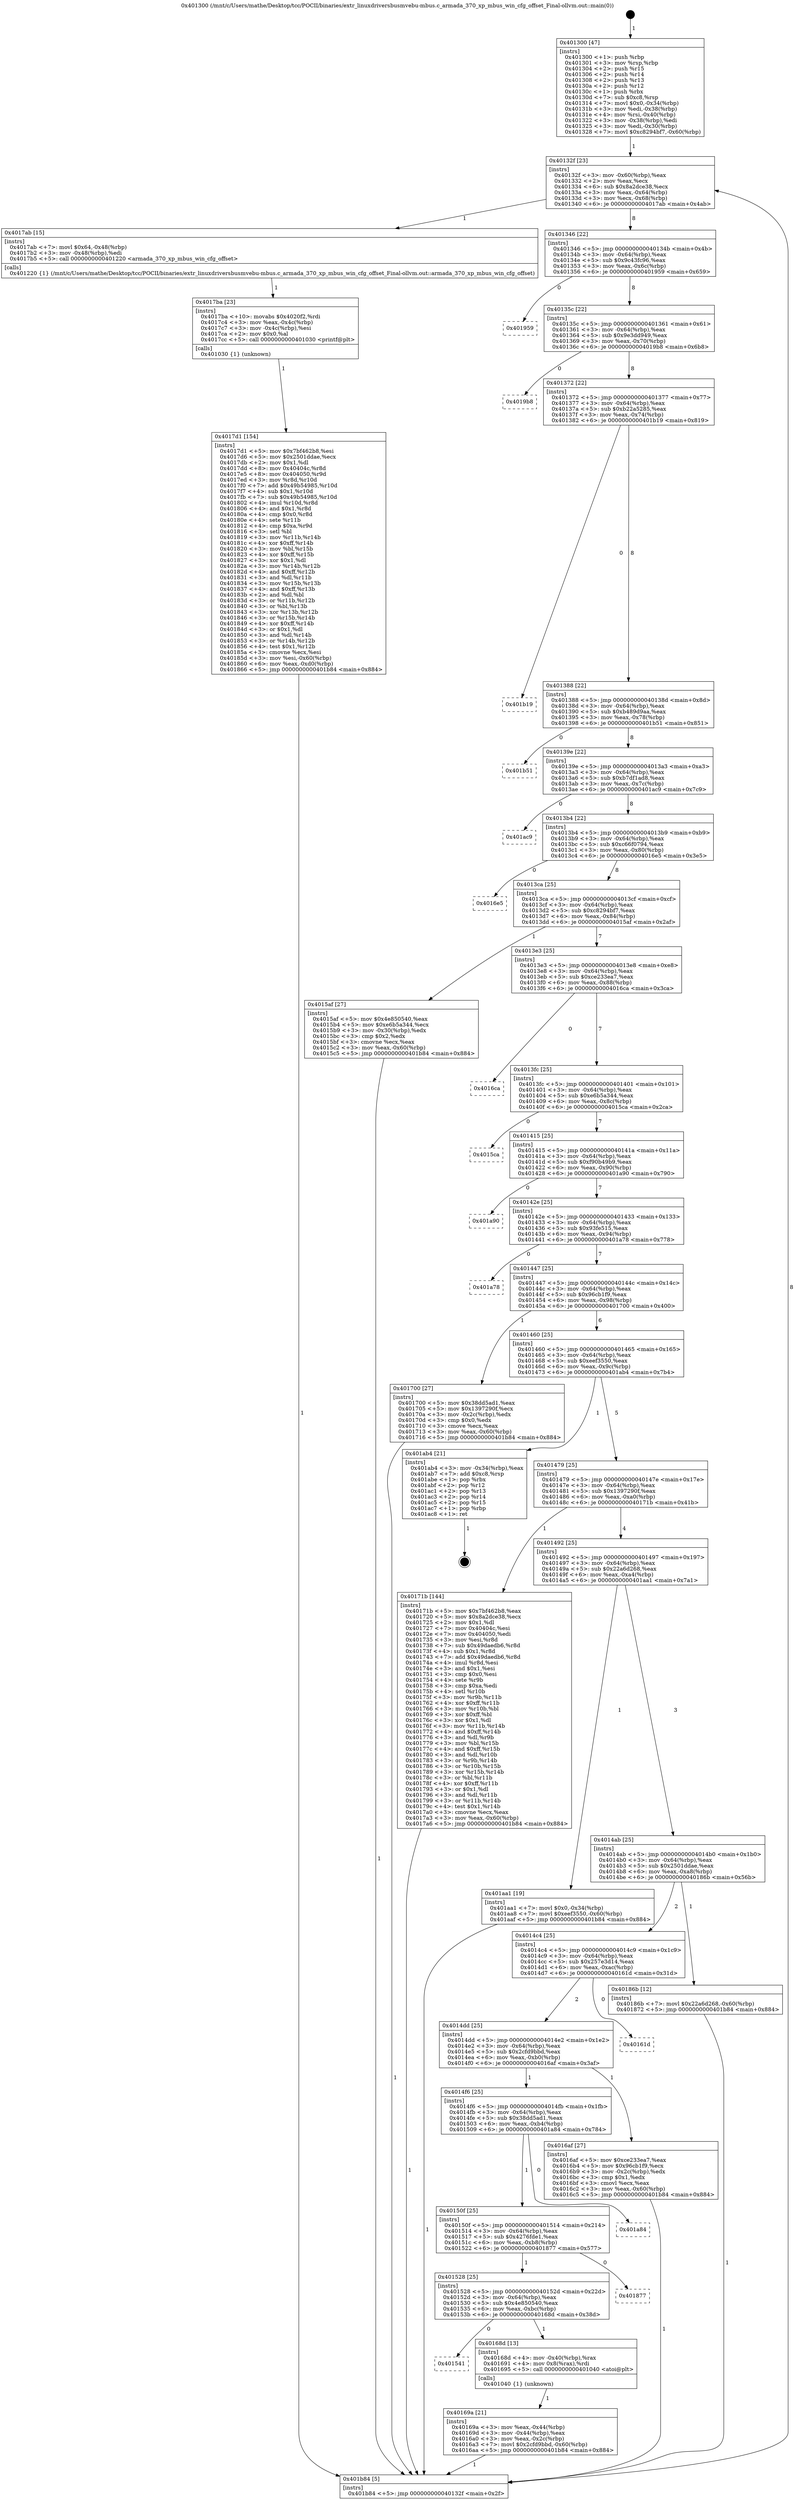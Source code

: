 digraph "0x401300" {
  label = "0x401300 (/mnt/c/Users/mathe/Desktop/tcc/POCII/binaries/extr_linuxdriversbusmvebu-mbus.c_armada_370_xp_mbus_win_cfg_offset_Final-ollvm.out::main(0))"
  labelloc = "t"
  node[shape=record]

  Entry [label="",width=0.3,height=0.3,shape=circle,fillcolor=black,style=filled]
  "0x40132f" [label="{
     0x40132f [23]\l
     | [instrs]\l
     &nbsp;&nbsp;0x40132f \<+3\>: mov -0x60(%rbp),%eax\l
     &nbsp;&nbsp;0x401332 \<+2\>: mov %eax,%ecx\l
     &nbsp;&nbsp;0x401334 \<+6\>: sub $0x8a2dce38,%ecx\l
     &nbsp;&nbsp;0x40133a \<+3\>: mov %eax,-0x64(%rbp)\l
     &nbsp;&nbsp;0x40133d \<+3\>: mov %ecx,-0x68(%rbp)\l
     &nbsp;&nbsp;0x401340 \<+6\>: je 00000000004017ab \<main+0x4ab\>\l
  }"]
  "0x4017ab" [label="{
     0x4017ab [15]\l
     | [instrs]\l
     &nbsp;&nbsp;0x4017ab \<+7\>: movl $0x64,-0x48(%rbp)\l
     &nbsp;&nbsp;0x4017b2 \<+3\>: mov -0x48(%rbp),%edi\l
     &nbsp;&nbsp;0x4017b5 \<+5\>: call 0000000000401220 \<armada_370_xp_mbus_win_cfg_offset\>\l
     | [calls]\l
     &nbsp;&nbsp;0x401220 \{1\} (/mnt/c/Users/mathe/Desktop/tcc/POCII/binaries/extr_linuxdriversbusmvebu-mbus.c_armada_370_xp_mbus_win_cfg_offset_Final-ollvm.out::armada_370_xp_mbus_win_cfg_offset)\l
  }"]
  "0x401346" [label="{
     0x401346 [22]\l
     | [instrs]\l
     &nbsp;&nbsp;0x401346 \<+5\>: jmp 000000000040134b \<main+0x4b\>\l
     &nbsp;&nbsp;0x40134b \<+3\>: mov -0x64(%rbp),%eax\l
     &nbsp;&nbsp;0x40134e \<+5\>: sub $0x9c43fc96,%eax\l
     &nbsp;&nbsp;0x401353 \<+3\>: mov %eax,-0x6c(%rbp)\l
     &nbsp;&nbsp;0x401356 \<+6\>: je 0000000000401959 \<main+0x659\>\l
  }"]
  Exit [label="",width=0.3,height=0.3,shape=circle,fillcolor=black,style=filled,peripheries=2]
  "0x401959" [label="{
     0x401959\l
  }", style=dashed]
  "0x40135c" [label="{
     0x40135c [22]\l
     | [instrs]\l
     &nbsp;&nbsp;0x40135c \<+5\>: jmp 0000000000401361 \<main+0x61\>\l
     &nbsp;&nbsp;0x401361 \<+3\>: mov -0x64(%rbp),%eax\l
     &nbsp;&nbsp;0x401364 \<+5\>: sub $0x9e3dd949,%eax\l
     &nbsp;&nbsp;0x401369 \<+3\>: mov %eax,-0x70(%rbp)\l
     &nbsp;&nbsp;0x40136c \<+6\>: je 00000000004019b8 \<main+0x6b8\>\l
  }"]
  "0x4017d1" [label="{
     0x4017d1 [154]\l
     | [instrs]\l
     &nbsp;&nbsp;0x4017d1 \<+5\>: mov $0x7bf462b8,%esi\l
     &nbsp;&nbsp;0x4017d6 \<+5\>: mov $0x2501ddae,%ecx\l
     &nbsp;&nbsp;0x4017db \<+2\>: mov $0x1,%dl\l
     &nbsp;&nbsp;0x4017dd \<+8\>: mov 0x40404c,%r8d\l
     &nbsp;&nbsp;0x4017e5 \<+8\>: mov 0x404050,%r9d\l
     &nbsp;&nbsp;0x4017ed \<+3\>: mov %r8d,%r10d\l
     &nbsp;&nbsp;0x4017f0 \<+7\>: add $0x49b54985,%r10d\l
     &nbsp;&nbsp;0x4017f7 \<+4\>: sub $0x1,%r10d\l
     &nbsp;&nbsp;0x4017fb \<+7\>: sub $0x49b54985,%r10d\l
     &nbsp;&nbsp;0x401802 \<+4\>: imul %r10d,%r8d\l
     &nbsp;&nbsp;0x401806 \<+4\>: and $0x1,%r8d\l
     &nbsp;&nbsp;0x40180a \<+4\>: cmp $0x0,%r8d\l
     &nbsp;&nbsp;0x40180e \<+4\>: sete %r11b\l
     &nbsp;&nbsp;0x401812 \<+4\>: cmp $0xa,%r9d\l
     &nbsp;&nbsp;0x401816 \<+3\>: setl %bl\l
     &nbsp;&nbsp;0x401819 \<+3\>: mov %r11b,%r14b\l
     &nbsp;&nbsp;0x40181c \<+4\>: xor $0xff,%r14b\l
     &nbsp;&nbsp;0x401820 \<+3\>: mov %bl,%r15b\l
     &nbsp;&nbsp;0x401823 \<+4\>: xor $0xff,%r15b\l
     &nbsp;&nbsp;0x401827 \<+3\>: xor $0x1,%dl\l
     &nbsp;&nbsp;0x40182a \<+3\>: mov %r14b,%r12b\l
     &nbsp;&nbsp;0x40182d \<+4\>: and $0xff,%r12b\l
     &nbsp;&nbsp;0x401831 \<+3\>: and %dl,%r11b\l
     &nbsp;&nbsp;0x401834 \<+3\>: mov %r15b,%r13b\l
     &nbsp;&nbsp;0x401837 \<+4\>: and $0xff,%r13b\l
     &nbsp;&nbsp;0x40183b \<+2\>: and %dl,%bl\l
     &nbsp;&nbsp;0x40183d \<+3\>: or %r11b,%r12b\l
     &nbsp;&nbsp;0x401840 \<+3\>: or %bl,%r13b\l
     &nbsp;&nbsp;0x401843 \<+3\>: xor %r13b,%r12b\l
     &nbsp;&nbsp;0x401846 \<+3\>: or %r15b,%r14b\l
     &nbsp;&nbsp;0x401849 \<+4\>: xor $0xff,%r14b\l
     &nbsp;&nbsp;0x40184d \<+3\>: or $0x1,%dl\l
     &nbsp;&nbsp;0x401850 \<+3\>: and %dl,%r14b\l
     &nbsp;&nbsp;0x401853 \<+3\>: or %r14b,%r12b\l
     &nbsp;&nbsp;0x401856 \<+4\>: test $0x1,%r12b\l
     &nbsp;&nbsp;0x40185a \<+3\>: cmovne %ecx,%esi\l
     &nbsp;&nbsp;0x40185d \<+3\>: mov %esi,-0x60(%rbp)\l
     &nbsp;&nbsp;0x401860 \<+6\>: mov %eax,-0xd0(%rbp)\l
     &nbsp;&nbsp;0x401866 \<+5\>: jmp 0000000000401b84 \<main+0x884\>\l
  }"]
  "0x4019b8" [label="{
     0x4019b8\l
  }", style=dashed]
  "0x401372" [label="{
     0x401372 [22]\l
     | [instrs]\l
     &nbsp;&nbsp;0x401372 \<+5\>: jmp 0000000000401377 \<main+0x77\>\l
     &nbsp;&nbsp;0x401377 \<+3\>: mov -0x64(%rbp),%eax\l
     &nbsp;&nbsp;0x40137a \<+5\>: sub $0xb22a5285,%eax\l
     &nbsp;&nbsp;0x40137f \<+3\>: mov %eax,-0x74(%rbp)\l
     &nbsp;&nbsp;0x401382 \<+6\>: je 0000000000401b19 \<main+0x819\>\l
  }"]
  "0x4017ba" [label="{
     0x4017ba [23]\l
     | [instrs]\l
     &nbsp;&nbsp;0x4017ba \<+10\>: movabs $0x4020f2,%rdi\l
     &nbsp;&nbsp;0x4017c4 \<+3\>: mov %eax,-0x4c(%rbp)\l
     &nbsp;&nbsp;0x4017c7 \<+3\>: mov -0x4c(%rbp),%esi\l
     &nbsp;&nbsp;0x4017ca \<+2\>: mov $0x0,%al\l
     &nbsp;&nbsp;0x4017cc \<+5\>: call 0000000000401030 \<printf@plt\>\l
     | [calls]\l
     &nbsp;&nbsp;0x401030 \{1\} (unknown)\l
  }"]
  "0x401b19" [label="{
     0x401b19\l
  }", style=dashed]
  "0x401388" [label="{
     0x401388 [22]\l
     | [instrs]\l
     &nbsp;&nbsp;0x401388 \<+5\>: jmp 000000000040138d \<main+0x8d\>\l
     &nbsp;&nbsp;0x40138d \<+3\>: mov -0x64(%rbp),%eax\l
     &nbsp;&nbsp;0x401390 \<+5\>: sub $0xb489d9aa,%eax\l
     &nbsp;&nbsp;0x401395 \<+3\>: mov %eax,-0x78(%rbp)\l
     &nbsp;&nbsp;0x401398 \<+6\>: je 0000000000401b51 \<main+0x851\>\l
  }"]
  "0x40169a" [label="{
     0x40169a [21]\l
     | [instrs]\l
     &nbsp;&nbsp;0x40169a \<+3\>: mov %eax,-0x44(%rbp)\l
     &nbsp;&nbsp;0x40169d \<+3\>: mov -0x44(%rbp),%eax\l
     &nbsp;&nbsp;0x4016a0 \<+3\>: mov %eax,-0x2c(%rbp)\l
     &nbsp;&nbsp;0x4016a3 \<+7\>: movl $0x2cfd9bbd,-0x60(%rbp)\l
     &nbsp;&nbsp;0x4016aa \<+5\>: jmp 0000000000401b84 \<main+0x884\>\l
  }"]
  "0x401b51" [label="{
     0x401b51\l
  }", style=dashed]
  "0x40139e" [label="{
     0x40139e [22]\l
     | [instrs]\l
     &nbsp;&nbsp;0x40139e \<+5\>: jmp 00000000004013a3 \<main+0xa3\>\l
     &nbsp;&nbsp;0x4013a3 \<+3\>: mov -0x64(%rbp),%eax\l
     &nbsp;&nbsp;0x4013a6 \<+5\>: sub $0xb7df1ad8,%eax\l
     &nbsp;&nbsp;0x4013ab \<+3\>: mov %eax,-0x7c(%rbp)\l
     &nbsp;&nbsp;0x4013ae \<+6\>: je 0000000000401ac9 \<main+0x7c9\>\l
  }"]
  "0x401541" [label="{
     0x401541\l
  }", style=dashed]
  "0x401ac9" [label="{
     0x401ac9\l
  }", style=dashed]
  "0x4013b4" [label="{
     0x4013b4 [22]\l
     | [instrs]\l
     &nbsp;&nbsp;0x4013b4 \<+5\>: jmp 00000000004013b9 \<main+0xb9\>\l
     &nbsp;&nbsp;0x4013b9 \<+3\>: mov -0x64(%rbp),%eax\l
     &nbsp;&nbsp;0x4013bc \<+5\>: sub $0xc66f0794,%eax\l
     &nbsp;&nbsp;0x4013c1 \<+3\>: mov %eax,-0x80(%rbp)\l
     &nbsp;&nbsp;0x4013c4 \<+6\>: je 00000000004016e5 \<main+0x3e5\>\l
  }"]
  "0x40168d" [label="{
     0x40168d [13]\l
     | [instrs]\l
     &nbsp;&nbsp;0x40168d \<+4\>: mov -0x40(%rbp),%rax\l
     &nbsp;&nbsp;0x401691 \<+4\>: mov 0x8(%rax),%rdi\l
     &nbsp;&nbsp;0x401695 \<+5\>: call 0000000000401040 \<atoi@plt\>\l
     | [calls]\l
     &nbsp;&nbsp;0x401040 \{1\} (unknown)\l
  }"]
  "0x4016e5" [label="{
     0x4016e5\l
  }", style=dashed]
  "0x4013ca" [label="{
     0x4013ca [25]\l
     | [instrs]\l
     &nbsp;&nbsp;0x4013ca \<+5\>: jmp 00000000004013cf \<main+0xcf\>\l
     &nbsp;&nbsp;0x4013cf \<+3\>: mov -0x64(%rbp),%eax\l
     &nbsp;&nbsp;0x4013d2 \<+5\>: sub $0xc8294bf7,%eax\l
     &nbsp;&nbsp;0x4013d7 \<+6\>: mov %eax,-0x84(%rbp)\l
     &nbsp;&nbsp;0x4013dd \<+6\>: je 00000000004015af \<main+0x2af\>\l
  }"]
  "0x401528" [label="{
     0x401528 [25]\l
     | [instrs]\l
     &nbsp;&nbsp;0x401528 \<+5\>: jmp 000000000040152d \<main+0x22d\>\l
     &nbsp;&nbsp;0x40152d \<+3\>: mov -0x64(%rbp),%eax\l
     &nbsp;&nbsp;0x401530 \<+5\>: sub $0x4e850540,%eax\l
     &nbsp;&nbsp;0x401535 \<+6\>: mov %eax,-0xbc(%rbp)\l
     &nbsp;&nbsp;0x40153b \<+6\>: je 000000000040168d \<main+0x38d\>\l
  }"]
  "0x4015af" [label="{
     0x4015af [27]\l
     | [instrs]\l
     &nbsp;&nbsp;0x4015af \<+5\>: mov $0x4e850540,%eax\l
     &nbsp;&nbsp;0x4015b4 \<+5\>: mov $0xe6b5a344,%ecx\l
     &nbsp;&nbsp;0x4015b9 \<+3\>: mov -0x30(%rbp),%edx\l
     &nbsp;&nbsp;0x4015bc \<+3\>: cmp $0x2,%edx\l
     &nbsp;&nbsp;0x4015bf \<+3\>: cmovne %ecx,%eax\l
     &nbsp;&nbsp;0x4015c2 \<+3\>: mov %eax,-0x60(%rbp)\l
     &nbsp;&nbsp;0x4015c5 \<+5\>: jmp 0000000000401b84 \<main+0x884\>\l
  }"]
  "0x4013e3" [label="{
     0x4013e3 [25]\l
     | [instrs]\l
     &nbsp;&nbsp;0x4013e3 \<+5\>: jmp 00000000004013e8 \<main+0xe8\>\l
     &nbsp;&nbsp;0x4013e8 \<+3\>: mov -0x64(%rbp),%eax\l
     &nbsp;&nbsp;0x4013eb \<+5\>: sub $0xce233ea7,%eax\l
     &nbsp;&nbsp;0x4013f0 \<+6\>: mov %eax,-0x88(%rbp)\l
     &nbsp;&nbsp;0x4013f6 \<+6\>: je 00000000004016ca \<main+0x3ca\>\l
  }"]
  "0x401b84" [label="{
     0x401b84 [5]\l
     | [instrs]\l
     &nbsp;&nbsp;0x401b84 \<+5\>: jmp 000000000040132f \<main+0x2f\>\l
  }"]
  "0x401300" [label="{
     0x401300 [47]\l
     | [instrs]\l
     &nbsp;&nbsp;0x401300 \<+1\>: push %rbp\l
     &nbsp;&nbsp;0x401301 \<+3\>: mov %rsp,%rbp\l
     &nbsp;&nbsp;0x401304 \<+2\>: push %r15\l
     &nbsp;&nbsp;0x401306 \<+2\>: push %r14\l
     &nbsp;&nbsp;0x401308 \<+2\>: push %r13\l
     &nbsp;&nbsp;0x40130a \<+2\>: push %r12\l
     &nbsp;&nbsp;0x40130c \<+1\>: push %rbx\l
     &nbsp;&nbsp;0x40130d \<+7\>: sub $0xc8,%rsp\l
     &nbsp;&nbsp;0x401314 \<+7\>: movl $0x0,-0x34(%rbp)\l
     &nbsp;&nbsp;0x40131b \<+3\>: mov %edi,-0x38(%rbp)\l
     &nbsp;&nbsp;0x40131e \<+4\>: mov %rsi,-0x40(%rbp)\l
     &nbsp;&nbsp;0x401322 \<+3\>: mov -0x38(%rbp),%edi\l
     &nbsp;&nbsp;0x401325 \<+3\>: mov %edi,-0x30(%rbp)\l
     &nbsp;&nbsp;0x401328 \<+7\>: movl $0xc8294bf7,-0x60(%rbp)\l
  }"]
  "0x401877" [label="{
     0x401877\l
  }", style=dashed]
  "0x4016ca" [label="{
     0x4016ca\l
  }", style=dashed]
  "0x4013fc" [label="{
     0x4013fc [25]\l
     | [instrs]\l
     &nbsp;&nbsp;0x4013fc \<+5\>: jmp 0000000000401401 \<main+0x101\>\l
     &nbsp;&nbsp;0x401401 \<+3\>: mov -0x64(%rbp),%eax\l
     &nbsp;&nbsp;0x401404 \<+5\>: sub $0xe6b5a344,%eax\l
     &nbsp;&nbsp;0x401409 \<+6\>: mov %eax,-0x8c(%rbp)\l
     &nbsp;&nbsp;0x40140f \<+6\>: je 00000000004015ca \<main+0x2ca\>\l
  }"]
  "0x40150f" [label="{
     0x40150f [25]\l
     | [instrs]\l
     &nbsp;&nbsp;0x40150f \<+5\>: jmp 0000000000401514 \<main+0x214\>\l
     &nbsp;&nbsp;0x401514 \<+3\>: mov -0x64(%rbp),%eax\l
     &nbsp;&nbsp;0x401517 \<+5\>: sub $0x4276fde1,%eax\l
     &nbsp;&nbsp;0x40151c \<+6\>: mov %eax,-0xb8(%rbp)\l
     &nbsp;&nbsp;0x401522 \<+6\>: je 0000000000401877 \<main+0x577\>\l
  }"]
  "0x4015ca" [label="{
     0x4015ca\l
  }", style=dashed]
  "0x401415" [label="{
     0x401415 [25]\l
     | [instrs]\l
     &nbsp;&nbsp;0x401415 \<+5\>: jmp 000000000040141a \<main+0x11a\>\l
     &nbsp;&nbsp;0x40141a \<+3\>: mov -0x64(%rbp),%eax\l
     &nbsp;&nbsp;0x40141d \<+5\>: sub $0xf90b49b9,%eax\l
     &nbsp;&nbsp;0x401422 \<+6\>: mov %eax,-0x90(%rbp)\l
     &nbsp;&nbsp;0x401428 \<+6\>: je 0000000000401a90 \<main+0x790\>\l
  }"]
  "0x401a84" [label="{
     0x401a84\l
  }", style=dashed]
  "0x401a90" [label="{
     0x401a90\l
  }", style=dashed]
  "0x40142e" [label="{
     0x40142e [25]\l
     | [instrs]\l
     &nbsp;&nbsp;0x40142e \<+5\>: jmp 0000000000401433 \<main+0x133\>\l
     &nbsp;&nbsp;0x401433 \<+3\>: mov -0x64(%rbp),%eax\l
     &nbsp;&nbsp;0x401436 \<+5\>: sub $0x93fe515,%eax\l
     &nbsp;&nbsp;0x40143b \<+6\>: mov %eax,-0x94(%rbp)\l
     &nbsp;&nbsp;0x401441 \<+6\>: je 0000000000401a78 \<main+0x778\>\l
  }"]
  "0x4014f6" [label="{
     0x4014f6 [25]\l
     | [instrs]\l
     &nbsp;&nbsp;0x4014f6 \<+5\>: jmp 00000000004014fb \<main+0x1fb\>\l
     &nbsp;&nbsp;0x4014fb \<+3\>: mov -0x64(%rbp),%eax\l
     &nbsp;&nbsp;0x4014fe \<+5\>: sub $0x38dd5ad1,%eax\l
     &nbsp;&nbsp;0x401503 \<+6\>: mov %eax,-0xb4(%rbp)\l
     &nbsp;&nbsp;0x401509 \<+6\>: je 0000000000401a84 \<main+0x784\>\l
  }"]
  "0x401a78" [label="{
     0x401a78\l
  }", style=dashed]
  "0x401447" [label="{
     0x401447 [25]\l
     | [instrs]\l
     &nbsp;&nbsp;0x401447 \<+5\>: jmp 000000000040144c \<main+0x14c\>\l
     &nbsp;&nbsp;0x40144c \<+3\>: mov -0x64(%rbp),%eax\l
     &nbsp;&nbsp;0x40144f \<+5\>: sub $0x96cb1f9,%eax\l
     &nbsp;&nbsp;0x401454 \<+6\>: mov %eax,-0x98(%rbp)\l
     &nbsp;&nbsp;0x40145a \<+6\>: je 0000000000401700 \<main+0x400\>\l
  }"]
  "0x4016af" [label="{
     0x4016af [27]\l
     | [instrs]\l
     &nbsp;&nbsp;0x4016af \<+5\>: mov $0xce233ea7,%eax\l
     &nbsp;&nbsp;0x4016b4 \<+5\>: mov $0x96cb1f9,%ecx\l
     &nbsp;&nbsp;0x4016b9 \<+3\>: mov -0x2c(%rbp),%edx\l
     &nbsp;&nbsp;0x4016bc \<+3\>: cmp $0x1,%edx\l
     &nbsp;&nbsp;0x4016bf \<+3\>: cmovl %ecx,%eax\l
     &nbsp;&nbsp;0x4016c2 \<+3\>: mov %eax,-0x60(%rbp)\l
     &nbsp;&nbsp;0x4016c5 \<+5\>: jmp 0000000000401b84 \<main+0x884\>\l
  }"]
  "0x401700" [label="{
     0x401700 [27]\l
     | [instrs]\l
     &nbsp;&nbsp;0x401700 \<+5\>: mov $0x38dd5ad1,%eax\l
     &nbsp;&nbsp;0x401705 \<+5\>: mov $0x1397290f,%ecx\l
     &nbsp;&nbsp;0x40170a \<+3\>: mov -0x2c(%rbp),%edx\l
     &nbsp;&nbsp;0x40170d \<+3\>: cmp $0x0,%edx\l
     &nbsp;&nbsp;0x401710 \<+3\>: cmove %ecx,%eax\l
     &nbsp;&nbsp;0x401713 \<+3\>: mov %eax,-0x60(%rbp)\l
     &nbsp;&nbsp;0x401716 \<+5\>: jmp 0000000000401b84 \<main+0x884\>\l
  }"]
  "0x401460" [label="{
     0x401460 [25]\l
     | [instrs]\l
     &nbsp;&nbsp;0x401460 \<+5\>: jmp 0000000000401465 \<main+0x165\>\l
     &nbsp;&nbsp;0x401465 \<+3\>: mov -0x64(%rbp),%eax\l
     &nbsp;&nbsp;0x401468 \<+5\>: sub $0xeef3550,%eax\l
     &nbsp;&nbsp;0x40146d \<+6\>: mov %eax,-0x9c(%rbp)\l
     &nbsp;&nbsp;0x401473 \<+6\>: je 0000000000401ab4 \<main+0x7b4\>\l
  }"]
  "0x4014dd" [label="{
     0x4014dd [25]\l
     | [instrs]\l
     &nbsp;&nbsp;0x4014dd \<+5\>: jmp 00000000004014e2 \<main+0x1e2\>\l
     &nbsp;&nbsp;0x4014e2 \<+3\>: mov -0x64(%rbp),%eax\l
     &nbsp;&nbsp;0x4014e5 \<+5\>: sub $0x2cfd9bbd,%eax\l
     &nbsp;&nbsp;0x4014ea \<+6\>: mov %eax,-0xb0(%rbp)\l
     &nbsp;&nbsp;0x4014f0 \<+6\>: je 00000000004016af \<main+0x3af\>\l
  }"]
  "0x401ab4" [label="{
     0x401ab4 [21]\l
     | [instrs]\l
     &nbsp;&nbsp;0x401ab4 \<+3\>: mov -0x34(%rbp),%eax\l
     &nbsp;&nbsp;0x401ab7 \<+7\>: add $0xc8,%rsp\l
     &nbsp;&nbsp;0x401abe \<+1\>: pop %rbx\l
     &nbsp;&nbsp;0x401abf \<+2\>: pop %r12\l
     &nbsp;&nbsp;0x401ac1 \<+2\>: pop %r13\l
     &nbsp;&nbsp;0x401ac3 \<+2\>: pop %r14\l
     &nbsp;&nbsp;0x401ac5 \<+2\>: pop %r15\l
     &nbsp;&nbsp;0x401ac7 \<+1\>: pop %rbp\l
     &nbsp;&nbsp;0x401ac8 \<+1\>: ret\l
  }"]
  "0x401479" [label="{
     0x401479 [25]\l
     | [instrs]\l
     &nbsp;&nbsp;0x401479 \<+5\>: jmp 000000000040147e \<main+0x17e\>\l
     &nbsp;&nbsp;0x40147e \<+3\>: mov -0x64(%rbp),%eax\l
     &nbsp;&nbsp;0x401481 \<+5\>: sub $0x1397290f,%eax\l
     &nbsp;&nbsp;0x401486 \<+6\>: mov %eax,-0xa0(%rbp)\l
     &nbsp;&nbsp;0x40148c \<+6\>: je 000000000040171b \<main+0x41b\>\l
  }"]
  "0x40161d" [label="{
     0x40161d\l
  }", style=dashed]
  "0x40171b" [label="{
     0x40171b [144]\l
     | [instrs]\l
     &nbsp;&nbsp;0x40171b \<+5\>: mov $0x7bf462b8,%eax\l
     &nbsp;&nbsp;0x401720 \<+5\>: mov $0x8a2dce38,%ecx\l
     &nbsp;&nbsp;0x401725 \<+2\>: mov $0x1,%dl\l
     &nbsp;&nbsp;0x401727 \<+7\>: mov 0x40404c,%esi\l
     &nbsp;&nbsp;0x40172e \<+7\>: mov 0x404050,%edi\l
     &nbsp;&nbsp;0x401735 \<+3\>: mov %esi,%r8d\l
     &nbsp;&nbsp;0x401738 \<+7\>: sub $0x49daedb6,%r8d\l
     &nbsp;&nbsp;0x40173f \<+4\>: sub $0x1,%r8d\l
     &nbsp;&nbsp;0x401743 \<+7\>: add $0x49daedb6,%r8d\l
     &nbsp;&nbsp;0x40174a \<+4\>: imul %r8d,%esi\l
     &nbsp;&nbsp;0x40174e \<+3\>: and $0x1,%esi\l
     &nbsp;&nbsp;0x401751 \<+3\>: cmp $0x0,%esi\l
     &nbsp;&nbsp;0x401754 \<+4\>: sete %r9b\l
     &nbsp;&nbsp;0x401758 \<+3\>: cmp $0xa,%edi\l
     &nbsp;&nbsp;0x40175b \<+4\>: setl %r10b\l
     &nbsp;&nbsp;0x40175f \<+3\>: mov %r9b,%r11b\l
     &nbsp;&nbsp;0x401762 \<+4\>: xor $0xff,%r11b\l
     &nbsp;&nbsp;0x401766 \<+3\>: mov %r10b,%bl\l
     &nbsp;&nbsp;0x401769 \<+3\>: xor $0xff,%bl\l
     &nbsp;&nbsp;0x40176c \<+3\>: xor $0x1,%dl\l
     &nbsp;&nbsp;0x40176f \<+3\>: mov %r11b,%r14b\l
     &nbsp;&nbsp;0x401772 \<+4\>: and $0xff,%r14b\l
     &nbsp;&nbsp;0x401776 \<+3\>: and %dl,%r9b\l
     &nbsp;&nbsp;0x401779 \<+3\>: mov %bl,%r15b\l
     &nbsp;&nbsp;0x40177c \<+4\>: and $0xff,%r15b\l
     &nbsp;&nbsp;0x401780 \<+3\>: and %dl,%r10b\l
     &nbsp;&nbsp;0x401783 \<+3\>: or %r9b,%r14b\l
     &nbsp;&nbsp;0x401786 \<+3\>: or %r10b,%r15b\l
     &nbsp;&nbsp;0x401789 \<+3\>: xor %r15b,%r14b\l
     &nbsp;&nbsp;0x40178c \<+3\>: or %bl,%r11b\l
     &nbsp;&nbsp;0x40178f \<+4\>: xor $0xff,%r11b\l
     &nbsp;&nbsp;0x401793 \<+3\>: or $0x1,%dl\l
     &nbsp;&nbsp;0x401796 \<+3\>: and %dl,%r11b\l
     &nbsp;&nbsp;0x401799 \<+3\>: or %r11b,%r14b\l
     &nbsp;&nbsp;0x40179c \<+4\>: test $0x1,%r14b\l
     &nbsp;&nbsp;0x4017a0 \<+3\>: cmovne %ecx,%eax\l
     &nbsp;&nbsp;0x4017a3 \<+3\>: mov %eax,-0x60(%rbp)\l
     &nbsp;&nbsp;0x4017a6 \<+5\>: jmp 0000000000401b84 \<main+0x884\>\l
  }"]
  "0x401492" [label="{
     0x401492 [25]\l
     | [instrs]\l
     &nbsp;&nbsp;0x401492 \<+5\>: jmp 0000000000401497 \<main+0x197\>\l
     &nbsp;&nbsp;0x401497 \<+3\>: mov -0x64(%rbp),%eax\l
     &nbsp;&nbsp;0x40149a \<+5\>: sub $0x22a6d268,%eax\l
     &nbsp;&nbsp;0x40149f \<+6\>: mov %eax,-0xa4(%rbp)\l
     &nbsp;&nbsp;0x4014a5 \<+6\>: je 0000000000401aa1 \<main+0x7a1\>\l
  }"]
  "0x4014c4" [label="{
     0x4014c4 [25]\l
     | [instrs]\l
     &nbsp;&nbsp;0x4014c4 \<+5\>: jmp 00000000004014c9 \<main+0x1c9\>\l
     &nbsp;&nbsp;0x4014c9 \<+3\>: mov -0x64(%rbp),%eax\l
     &nbsp;&nbsp;0x4014cc \<+5\>: sub $0x257e3d14,%eax\l
     &nbsp;&nbsp;0x4014d1 \<+6\>: mov %eax,-0xac(%rbp)\l
     &nbsp;&nbsp;0x4014d7 \<+6\>: je 000000000040161d \<main+0x31d\>\l
  }"]
  "0x401aa1" [label="{
     0x401aa1 [19]\l
     | [instrs]\l
     &nbsp;&nbsp;0x401aa1 \<+7\>: movl $0x0,-0x34(%rbp)\l
     &nbsp;&nbsp;0x401aa8 \<+7\>: movl $0xeef3550,-0x60(%rbp)\l
     &nbsp;&nbsp;0x401aaf \<+5\>: jmp 0000000000401b84 \<main+0x884\>\l
  }"]
  "0x4014ab" [label="{
     0x4014ab [25]\l
     | [instrs]\l
     &nbsp;&nbsp;0x4014ab \<+5\>: jmp 00000000004014b0 \<main+0x1b0\>\l
     &nbsp;&nbsp;0x4014b0 \<+3\>: mov -0x64(%rbp),%eax\l
     &nbsp;&nbsp;0x4014b3 \<+5\>: sub $0x2501ddae,%eax\l
     &nbsp;&nbsp;0x4014b8 \<+6\>: mov %eax,-0xa8(%rbp)\l
     &nbsp;&nbsp;0x4014be \<+6\>: je 000000000040186b \<main+0x56b\>\l
  }"]
  "0x40186b" [label="{
     0x40186b [12]\l
     | [instrs]\l
     &nbsp;&nbsp;0x40186b \<+7\>: movl $0x22a6d268,-0x60(%rbp)\l
     &nbsp;&nbsp;0x401872 \<+5\>: jmp 0000000000401b84 \<main+0x884\>\l
  }"]
  Entry -> "0x401300" [label=" 1"]
  "0x40132f" -> "0x4017ab" [label=" 1"]
  "0x40132f" -> "0x401346" [label=" 8"]
  "0x401ab4" -> Exit [label=" 1"]
  "0x401346" -> "0x401959" [label=" 0"]
  "0x401346" -> "0x40135c" [label=" 8"]
  "0x401aa1" -> "0x401b84" [label=" 1"]
  "0x40135c" -> "0x4019b8" [label=" 0"]
  "0x40135c" -> "0x401372" [label=" 8"]
  "0x40186b" -> "0x401b84" [label=" 1"]
  "0x401372" -> "0x401b19" [label=" 0"]
  "0x401372" -> "0x401388" [label=" 8"]
  "0x4017d1" -> "0x401b84" [label=" 1"]
  "0x401388" -> "0x401b51" [label=" 0"]
  "0x401388" -> "0x40139e" [label=" 8"]
  "0x4017ba" -> "0x4017d1" [label=" 1"]
  "0x40139e" -> "0x401ac9" [label=" 0"]
  "0x40139e" -> "0x4013b4" [label=" 8"]
  "0x4017ab" -> "0x4017ba" [label=" 1"]
  "0x4013b4" -> "0x4016e5" [label=" 0"]
  "0x4013b4" -> "0x4013ca" [label=" 8"]
  "0x40171b" -> "0x401b84" [label=" 1"]
  "0x4013ca" -> "0x4015af" [label=" 1"]
  "0x4013ca" -> "0x4013e3" [label=" 7"]
  "0x4015af" -> "0x401b84" [label=" 1"]
  "0x401300" -> "0x40132f" [label=" 1"]
  "0x401b84" -> "0x40132f" [label=" 8"]
  "0x4016af" -> "0x401b84" [label=" 1"]
  "0x4013e3" -> "0x4016ca" [label=" 0"]
  "0x4013e3" -> "0x4013fc" [label=" 7"]
  "0x40169a" -> "0x401b84" [label=" 1"]
  "0x4013fc" -> "0x4015ca" [label=" 0"]
  "0x4013fc" -> "0x401415" [label=" 7"]
  "0x401528" -> "0x401541" [label=" 0"]
  "0x401415" -> "0x401a90" [label=" 0"]
  "0x401415" -> "0x40142e" [label=" 7"]
  "0x401528" -> "0x40168d" [label=" 1"]
  "0x40142e" -> "0x401a78" [label=" 0"]
  "0x40142e" -> "0x401447" [label=" 7"]
  "0x40150f" -> "0x401528" [label=" 1"]
  "0x401447" -> "0x401700" [label=" 1"]
  "0x401447" -> "0x401460" [label=" 6"]
  "0x40150f" -> "0x401877" [label=" 0"]
  "0x401460" -> "0x401ab4" [label=" 1"]
  "0x401460" -> "0x401479" [label=" 5"]
  "0x4014f6" -> "0x40150f" [label=" 1"]
  "0x401479" -> "0x40171b" [label=" 1"]
  "0x401479" -> "0x401492" [label=" 4"]
  "0x4014f6" -> "0x401a84" [label=" 0"]
  "0x401492" -> "0x401aa1" [label=" 1"]
  "0x401492" -> "0x4014ab" [label=" 3"]
  "0x4014dd" -> "0x4014f6" [label=" 1"]
  "0x4014ab" -> "0x40186b" [label=" 1"]
  "0x4014ab" -> "0x4014c4" [label=" 2"]
  "0x401700" -> "0x401b84" [label=" 1"]
  "0x4014c4" -> "0x40161d" [label=" 0"]
  "0x4014c4" -> "0x4014dd" [label=" 2"]
  "0x40168d" -> "0x40169a" [label=" 1"]
  "0x4014dd" -> "0x4016af" [label=" 1"]
}
